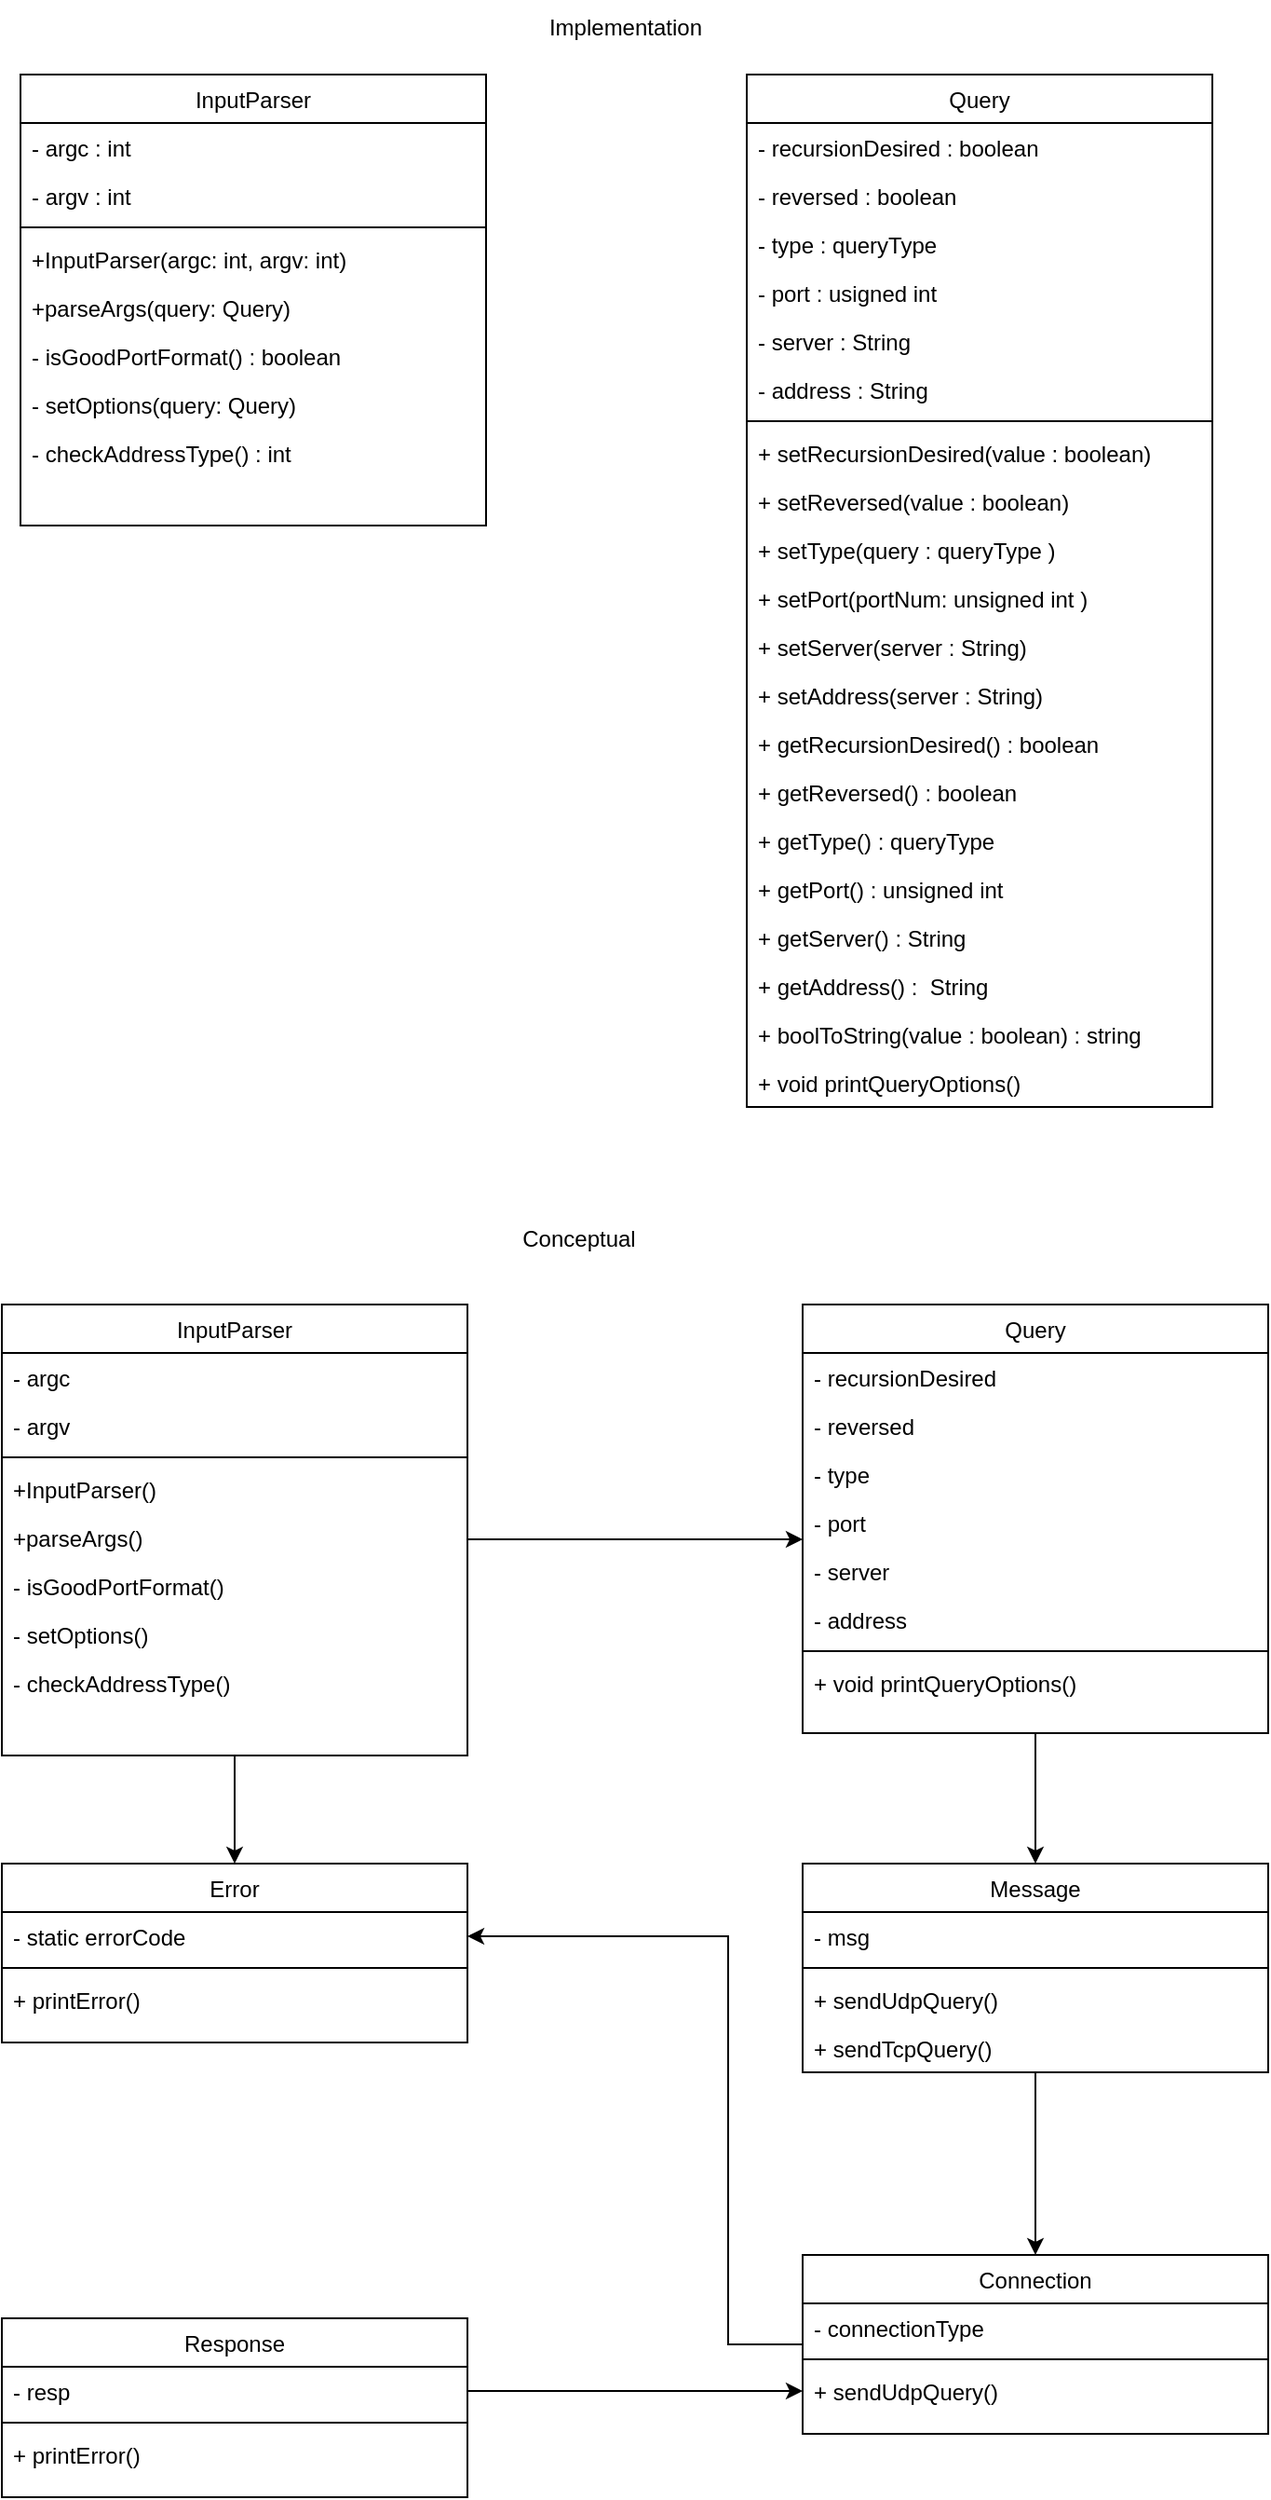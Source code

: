 <mxfile version="22.0.0" type="device">
  <diagram id="C5RBs43oDa-KdzZeNtuy" name="Page-1">
    <mxGraphModel dx="954" dy="642" grid="1" gridSize="10" guides="1" tooltips="1" connect="1" arrows="1" fold="1" page="1" pageScale="1" pageWidth="827" pageHeight="1169" math="0" shadow="0">
      <root>
        <mxCell id="WIyWlLk6GJQsqaUBKTNV-0" />
        <mxCell id="WIyWlLk6GJQsqaUBKTNV-1" parent="WIyWlLk6GJQsqaUBKTNV-0" />
        <mxCell id="zkfFHV4jXpPFQw0GAbJ--0" value="InputParser" style="swimlane;fontStyle=0;align=center;verticalAlign=top;childLayout=stackLayout;horizontal=1;startSize=26;horizontalStack=0;resizeParent=1;resizeLast=0;collapsible=1;marginBottom=0;rounded=0;shadow=0;strokeWidth=1;" parent="WIyWlLk6GJQsqaUBKTNV-1" vertex="1">
          <mxGeometry x="80" y="70" width="250" height="242" as="geometry">
            <mxRectangle x="230" y="140" width="160" height="26" as="alternateBounds" />
          </mxGeometry>
        </mxCell>
        <mxCell id="zkfFHV4jXpPFQw0GAbJ--1" value="- argc : int" style="text;align=left;verticalAlign=top;spacingLeft=4;spacingRight=4;overflow=hidden;rotatable=0;points=[[0,0.5],[1,0.5]];portConstraint=eastwest;" parent="zkfFHV4jXpPFQw0GAbJ--0" vertex="1">
          <mxGeometry y="26" width="250" height="26" as="geometry" />
        </mxCell>
        <mxCell id="zkfFHV4jXpPFQw0GAbJ--2" value="- argv : int" style="text;align=left;verticalAlign=top;spacingLeft=4;spacingRight=4;overflow=hidden;rotatable=0;points=[[0,0.5],[1,0.5]];portConstraint=eastwest;rounded=0;shadow=0;html=0;" parent="zkfFHV4jXpPFQw0GAbJ--0" vertex="1">
          <mxGeometry y="52" width="250" height="26" as="geometry" />
        </mxCell>
        <mxCell id="zkfFHV4jXpPFQw0GAbJ--4" value="" style="line;html=1;strokeWidth=1;align=left;verticalAlign=middle;spacingTop=-1;spacingLeft=3;spacingRight=3;rotatable=0;labelPosition=right;points=[];portConstraint=eastwest;" parent="zkfFHV4jXpPFQw0GAbJ--0" vertex="1">
          <mxGeometry y="78" width="250" height="8" as="geometry" />
        </mxCell>
        <mxCell id="zkfFHV4jXpPFQw0GAbJ--5" value="+InputParser(argc: int, argv: int)" style="text;align=left;verticalAlign=top;spacingLeft=4;spacingRight=4;overflow=hidden;rotatable=0;points=[[0,0.5],[1,0.5]];portConstraint=eastwest;" parent="zkfFHV4jXpPFQw0GAbJ--0" vertex="1">
          <mxGeometry y="86" width="250" height="26" as="geometry" />
        </mxCell>
        <mxCell id="okE6w0gMdLFZyWfZEo8r-0" value="+parseArgs(query: Query) " style="text;align=left;verticalAlign=top;spacingLeft=4;spacingRight=4;overflow=hidden;rotatable=0;points=[[0,0.5],[1,0.5]];portConstraint=eastwest;" parent="zkfFHV4jXpPFQw0GAbJ--0" vertex="1">
          <mxGeometry y="112" width="250" height="26" as="geometry" />
        </mxCell>
        <mxCell id="okE6w0gMdLFZyWfZEo8r-1" value="- isGoodPortFormat() : boolean" style="text;align=left;verticalAlign=top;spacingLeft=4;spacingRight=4;overflow=hidden;rotatable=0;points=[[0,0.5],[1,0.5]];portConstraint=eastwest;" parent="zkfFHV4jXpPFQw0GAbJ--0" vertex="1">
          <mxGeometry y="138" width="250" height="26" as="geometry" />
        </mxCell>
        <mxCell id="okE6w0gMdLFZyWfZEo8r-2" value="- setOptions(query: Query)" style="text;align=left;verticalAlign=top;spacingLeft=4;spacingRight=4;overflow=hidden;rotatable=0;points=[[0,0.5],[1,0.5]];portConstraint=eastwest;" parent="zkfFHV4jXpPFQw0GAbJ--0" vertex="1">
          <mxGeometry y="164" width="250" height="26" as="geometry" />
        </mxCell>
        <mxCell id="okE6w0gMdLFZyWfZEo8r-3" value="- checkAddressType() : int" style="text;align=left;verticalAlign=top;spacingLeft=4;spacingRight=4;overflow=hidden;rotatable=0;points=[[0,0.5],[1,0.5]];portConstraint=eastwest;" parent="zkfFHV4jXpPFQw0GAbJ--0" vertex="1">
          <mxGeometry y="190" width="250" height="26" as="geometry" />
        </mxCell>
        <mxCell id="okE6w0gMdLFZyWfZEo8r-6" value="Query" style="swimlane;fontStyle=0;align=center;verticalAlign=top;childLayout=stackLayout;horizontal=1;startSize=26;horizontalStack=0;resizeParent=1;resizeLast=0;collapsible=1;marginBottom=0;rounded=0;shadow=0;strokeWidth=1;" parent="WIyWlLk6GJQsqaUBKTNV-1" vertex="1">
          <mxGeometry x="470" y="70" width="250" height="554" as="geometry">
            <mxRectangle x="470" y="70" width="160" height="26" as="alternateBounds" />
          </mxGeometry>
        </mxCell>
        <mxCell id="okE6w0gMdLFZyWfZEo8r-7" value="- recursionDesired : boolean&#xa;" style="text;align=left;verticalAlign=top;spacingLeft=4;spacingRight=4;overflow=hidden;rotatable=0;points=[[0,0.5],[1,0.5]];portConstraint=eastwest;" parent="okE6w0gMdLFZyWfZEo8r-6" vertex="1">
          <mxGeometry y="26" width="250" height="26" as="geometry" />
        </mxCell>
        <mxCell id="okE6w0gMdLFZyWfZEo8r-15" value="- reversed : boolean" style="text;align=left;verticalAlign=top;spacingLeft=4;spacingRight=4;overflow=hidden;rotatable=0;points=[[0,0.5],[1,0.5]];portConstraint=eastwest;" parent="okE6w0gMdLFZyWfZEo8r-6" vertex="1">
          <mxGeometry y="52" width="250" height="26" as="geometry" />
        </mxCell>
        <mxCell id="okE6w0gMdLFZyWfZEo8r-16" value="- type : queryType" style="text;align=left;verticalAlign=top;spacingLeft=4;spacingRight=4;overflow=hidden;rotatable=0;points=[[0,0.5],[1,0.5]];portConstraint=eastwest;" parent="okE6w0gMdLFZyWfZEo8r-6" vertex="1">
          <mxGeometry y="78" width="250" height="26" as="geometry" />
        </mxCell>
        <mxCell id="okE6w0gMdLFZyWfZEo8r-17" value="- port : usigned int&#xa;" style="text;align=left;verticalAlign=top;spacingLeft=4;spacingRight=4;overflow=hidden;rotatable=0;points=[[0,0.5],[1,0.5]];portConstraint=eastwest;" parent="okE6w0gMdLFZyWfZEo8r-6" vertex="1">
          <mxGeometry y="104" width="250" height="26" as="geometry" />
        </mxCell>
        <mxCell id="okE6w0gMdLFZyWfZEo8r-18" value="- server : String" style="text;align=left;verticalAlign=top;spacingLeft=4;spacingRight=4;overflow=hidden;rotatable=0;points=[[0,0.5],[1,0.5]];portConstraint=eastwest;" parent="okE6w0gMdLFZyWfZEo8r-6" vertex="1">
          <mxGeometry y="130" width="250" height="26" as="geometry" />
        </mxCell>
        <mxCell id="okE6w0gMdLFZyWfZEo8r-8" value="- address : String" style="text;align=left;verticalAlign=top;spacingLeft=4;spacingRight=4;overflow=hidden;rotatable=0;points=[[0,0.5],[1,0.5]];portConstraint=eastwest;rounded=0;shadow=0;html=0;" parent="okE6w0gMdLFZyWfZEo8r-6" vertex="1">
          <mxGeometry y="156" width="250" height="26" as="geometry" />
        </mxCell>
        <mxCell id="okE6w0gMdLFZyWfZEo8r-9" value="" style="line;html=1;strokeWidth=1;align=left;verticalAlign=middle;spacingTop=-1;spacingLeft=3;spacingRight=3;rotatable=0;labelPosition=right;points=[];portConstraint=eastwest;" parent="okE6w0gMdLFZyWfZEo8r-6" vertex="1">
          <mxGeometry y="182" width="250" height="8" as="geometry" />
        </mxCell>
        <mxCell id="okE6w0gMdLFZyWfZEo8r-10" value="+ setRecursionDesired(value : boolean)" style="text;align=left;verticalAlign=top;spacingLeft=4;spacingRight=4;overflow=hidden;rotatable=0;points=[[0,0.5],[1,0.5]];portConstraint=eastwest;" parent="okE6w0gMdLFZyWfZEo8r-6" vertex="1">
          <mxGeometry y="190" width="250" height="26" as="geometry" />
        </mxCell>
        <mxCell id="okE6w0gMdLFZyWfZEo8r-19" value="+ setReversed(value : boolean)" style="text;align=left;verticalAlign=top;spacingLeft=4;spacingRight=4;overflow=hidden;rotatable=0;points=[[0,0.5],[1,0.5]];portConstraint=eastwest;" parent="okE6w0gMdLFZyWfZEo8r-6" vertex="1">
          <mxGeometry y="216" width="250" height="26" as="geometry" />
        </mxCell>
        <mxCell id="okE6w0gMdLFZyWfZEo8r-23" value="+ setType(query : queryType )" style="text;align=left;verticalAlign=top;spacingLeft=4;spacingRight=4;overflow=hidden;rotatable=0;points=[[0,0.5],[1,0.5]];portConstraint=eastwest;" parent="okE6w0gMdLFZyWfZEo8r-6" vertex="1">
          <mxGeometry y="242" width="250" height="26" as="geometry" />
        </mxCell>
        <mxCell id="okE6w0gMdLFZyWfZEo8r-24" value="+ setPort(portNum: unsigned int )" style="text;align=left;verticalAlign=top;spacingLeft=4;spacingRight=4;overflow=hidden;rotatable=0;points=[[0,0.5],[1,0.5]];portConstraint=eastwest;" parent="okE6w0gMdLFZyWfZEo8r-6" vertex="1">
          <mxGeometry y="268" width="250" height="26" as="geometry" />
        </mxCell>
        <mxCell id="okE6w0gMdLFZyWfZEo8r-25" value="+ setServer(server : String)" style="text;align=left;verticalAlign=top;spacingLeft=4;spacingRight=4;overflow=hidden;rotatable=0;points=[[0,0.5],[1,0.5]];portConstraint=eastwest;" parent="okE6w0gMdLFZyWfZEo8r-6" vertex="1">
          <mxGeometry y="294" width="250" height="26" as="geometry" />
        </mxCell>
        <mxCell id="okE6w0gMdLFZyWfZEo8r-26" value="+ setAddress(server : String)" style="text;align=left;verticalAlign=top;spacingLeft=4;spacingRight=4;overflow=hidden;rotatable=0;points=[[0,0.5],[1,0.5]];portConstraint=eastwest;" parent="okE6w0gMdLFZyWfZEo8r-6" vertex="1">
          <mxGeometry y="320" width="250" height="26" as="geometry" />
        </mxCell>
        <mxCell id="okE6w0gMdLFZyWfZEo8r-27" value="+ getRecursionDesired() : boolean" style="text;align=left;verticalAlign=top;spacingLeft=4;spacingRight=4;overflow=hidden;rotatable=0;points=[[0,0.5],[1,0.5]];portConstraint=eastwest;" parent="okE6w0gMdLFZyWfZEo8r-6" vertex="1">
          <mxGeometry y="346" width="250" height="26" as="geometry" />
        </mxCell>
        <mxCell id="okE6w0gMdLFZyWfZEo8r-33" value="+ getReversed() : boolean" style="text;align=left;verticalAlign=top;spacingLeft=4;spacingRight=4;overflow=hidden;rotatable=0;points=[[0,0.5],[1,0.5]];portConstraint=eastwest;" parent="okE6w0gMdLFZyWfZEo8r-6" vertex="1">
          <mxGeometry y="372" width="250" height="26" as="geometry" />
        </mxCell>
        <mxCell id="okE6w0gMdLFZyWfZEo8r-34" value="+ getType() : queryType" style="text;align=left;verticalAlign=top;spacingLeft=4;spacingRight=4;overflow=hidden;rotatable=0;points=[[0,0.5],[1,0.5]];portConstraint=eastwest;" parent="okE6w0gMdLFZyWfZEo8r-6" vertex="1">
          <mxGeometry y="398" width="250" height="26" as="geometry" />
        </mxCell>
        <mxCell id="okE6w0gMdLFZyWfZEo8r-35" value="+ getPort() : unsigned int" style="text;align=left;verticalAlign=top;spacingLeft=4;spacingRight=4;overflow=hidden;rotatable=0;points=[[0,0.5],[1,0.5]];portConstraint=eastwest;" parent="okE6w0gMdLFZyWfZEo8r-6" vertex="1">
          <mxGeometry y="424" width="250" height="26" as="geometry" />
        </mxCell>
        <mxCell id="okE6w0gMdLFZyWfZEo8r-36" value="+ getServer() : String" style="text;align=left;verticalAlign=top;spacingLeft=4;spacingRight=4;overflow=hidden;rotatable=0;points=[[0,0.5],[1,0.5]];portConstraint=eastwest;" parent="okE6w0gMdLFZyWfZEo8r-6" vertex="1">
          <mxGeometry y="450" width="250" height="26" as="geometry" />
        </mxCell>
        <mxCell id="okE6w0gMdLFZyWfZEo8r-37" value="+ getAddress() :  String" style="text;align=left;verticalAlign=top;spacingLeft=4;spacingRight=4;overflow=hidden;rotatable=0;points=[[0,0.5],[1,0.5]];portConstraint=eastwest;" parent="okE6w0gMdLFZyWfZEo8r-6" vertex="1">
          <mxGeometry y="476" width="250" height="26" as="geometry" />
        </mxCell>
        <mxCell id="okE6w0gMdLFZyWfZEo8r-38" value="+ boolToString(value : boolean) : string" style="text;align=left;verticalAlign=top;spacingLeft=4;spacingRight=4;overflow=hidden;rotatable=0;points=[[0,0.5],[1,0.5]];portConstraint=eastwest;" parent="okE6w0gMdLFZyWfZEo8r-6" vertex="1">
          <mxGeometry y="502" width="250" height="26" as="geometry" />
        </mxCell>
        <mxCell id="okE6w0gMdLFZyWfZEo8r-40" value="+ void printQueryOptions()" style="text;align=left;verticalAlign=top;spacingLeft=4;spacingRight=4;overflow=hidden;rotatable=0;points=[[0,0.5],[1,0.5]];portConstraint=eastwest;" parent="okE6w0gMdLFZyWfZEo8r-6" vertex="1">
          <mxGeometry y="528" width="250" height="26" as="geometry" />
        </mxCell>
        <mxCell id="okE6w0gMdLFZyWfZEo8r-41" value="Error" style="swimlane;fontStyle=0;align=center;verticalAlign=top;childLayout=stackLayout;horizontal=1;startSize=26;horizontalStack=0;resizeParent=1;resizeLast=0;collapsible=1;marginBottom=0;rounded=0;shadow=0;strokeWidth=1;" parent="WIyWlLk6GJQsqaUBKTNV-1" vertex="1">
          <mxGeometry x="70" y="1030" width="250" height="96" as="geometry">
            <mxRectangle x="230" y="140" width="160" height="26" as="alternateBounds" />
          </mxGeometry>
        </mxCell>
        <mxCell id="okE6w0gMdLFZyWfZEo8r-42" value="- static errorCode" style="text;align=left;verticalAlign=top;spacingLeft=4;spacingRight=4;overflow=hidden;rotatable=0;points=[[0,0.5],[1,0.5]];portConstraint=eastwest;" parent="okE6w0gMdLFZyWfZEo8r-41" vertex="1">
          <mxGeometry y="26" width="250" height="26" as="geometry" />
        </mxCell>
        <mxCell id="okE6w0gMdLFZyWfZEo8r-44" value="" style="line;html=1;strokeWidth=1;align=left;verticalAlign=middle;spacingTop=-1;spacingLeft=3;spacingRight=3;rotatable=0;labelPosition=right;points=[];portConstraint=eastwest;" parent="okE6w0gMdLFZyWfZEo8r-41" vertex="1">
          <mxGeometry y="52" width="250" height="8" as="geometry" />
        </mxCell>
        <mxCell id="okE6w0gMdLFZyWfZEo8r-45" value="+ printError()" style="text;align=left;verticalAlign=top;spacingLeft=4;spacingRight=4;overflow=hidden;rotatable=0;points=[[0,0.5],[1,0.5]];portConstraint=eastwest;" parent="okE6w0gMdLFZyWfZEo8r-41" vertex="1">
          <mxGeometry y="60" width="250" height="26" as="geometry" />
        </mxCell>
        <mxCell id="vrOsaKCpF2zEFsu8vKzf-0" style="edgeStyle=orthogonalEdgeStyle;rounded=0;orthogonalLoop=1;jettySize=auto;html=1;exitX=0.5;exitY=1;exitDx=0;exitDy=0;entryX=0.5;entryY=0;entryDx=0;entryDy=0;" edge="1" parent="WIyWlLk6GJQsqaUBKTNV-1" source="okE6w0gMdLFZyWfZEo8r-50" target="okE6w0gMdLFZyWfZEo8r-93">
          <mxGeometry relative="1" as="geometry" />
        </mxCell>
        <mxCell id="okE6w0gMdLFZyWfZEo8r-50" value="Query" style="swimlane;fontStyle=0;align=center;verticalAlign=top;childLayout=stackLayout;horizontal=1;startSize=26;horizontalStack=0;resizeParent=1;resizeLast=0;collapsible=1;marginBottom=0;rounded=0;shadow=0;strokeWidth=1;" parent="WIyWlLk6GJQsqaUBKTNV-1" vertex="1">
          <mxGeometry x="500" y="730" width="250" height="230" as="geometry">
            <mxRectangle x="470" y="70" width="160" height="26" as="alternateBounds" />
          </mxGeometry>
        </mxCell>
        <mxCell id="okE6w0gMdLFZyWfZEo8r-51" value="- recursionDesired " style="text;align=left;verticalAlign=top;spacingLeft=4;spacingRight=4;overflow=hidden;rotatable=0;points=[[0,0.5],[1,0.5]];portConstraint=eastwest;" parent="okE6w0gMdLFZyWfZEo8r-50" vertex="1">
          <mxGeometry y="26" width="250" height="26" as="geometry" />
        </mxCell>
        <mxCell id="okE6w0gMdLFZyWfZEo8r-52" value="- reversed " style="text;align=left;verticalAlign=top;spacingLeft=4;spacingRight=4;overflow=hidden;rotatable=0;points=[[0,0.5],[1,0.5]];portConstraint=eastwest;" parent="okE6w0gMdLFZyWfZEo8r-50" vertex="1">
          <mxGeometry y="52" width="250" height="26" as="geometry" />
        </mxCell>
        <mxCell id="okE6w0gMdLFZyWfZEo8r-53" value="- type " style="text;align=left;verticalAlign=top;spacingLeft=4;spacingRight=4;overflow=hidden;rotatable=0;points=[[0,0.5],[1,0.5]];portConstraint=eastwest;" parent="okE6w0gMdLFZyWfZEo8r-50" vertex="1">
          <mxGeometry y="78" width="250" height="26" as="geometry" />
        </mxCell>
        <mxCell id="okE6w0gMdLFZyWfZEo8r-54" value="- port " style="text;align=left;verticalAlign=top;spacingLeft=4;spacingRight=4;overflow=hidden;rotatable=0;points=[[0,0.5],[1,0.5]];portConstraint=eastwest;" parent="okE6w0gMdLFZyWfZEo8r-50" vertex="1">
          <mxGeometry y="104" width="250" height="26" as="geometry" />
        </mxCell>
        <mxCell id="okE6w0gMdLFZyWfZEo8r-55" value="- server " style="text;align=left;verticalAlign=top;spacingLeft=4;spacingRight=4;overflow=hidden;rotatable=0;points=[[0,0.5],[1,0.5]];portConstraint=eastwest;" parent="okE6w0gMdLFZyWfZEo8r-50" vertex="1">
          <mxGeometry y="130" width="250" height="26" as="geometry" />
        </mxCell>
        <mxCell id="okE6w0gMdLFZyWfZEo8r-56" value="- address " style="text;align=left;verticalAlign=top;spacingLeft=4;spacingRight=4;overflow=hidden;rotatable=0;points=[[0,0.5],[1,0.5]];portConstraint=eastwest;rounded=0;shadow=0;html=0;" parent="okE6w0gMdLFZyWfZEo8r-50" vertex="1">
          <mxGeometry y="156" width="250" height="26" as="geometry" />
        </mxCell>
        <mxCell id="okE6w0gMdLFZyWfZEo8r-57" value="" style="line;html=1;strokeWidth=1;align=left;verticalAlign=middle;spacingTop=-1;spacingLeft=3;spacingRight=3;rotatable=0;labelPosition=right;points=[];portConstraint=eastwest;" parent="okE6w0gMdLFZyWfZEo8r-50" vertex="1">
          <mxGeometry y="182" width="250" height="8" as="geometry" />
        </mxCell>
        <mxCell id="okE6w0gMdLFZyWfZEo8r-71" value="+ void printQueryOptions()" style="text;align=left;verticalAlign=top;spacingLeft=4;spacingRight=4;overflow=hidden;rotatable=0;points=[[0,0.5],[1,0.5]];portConstraint=eastwest;" parent="okE6w0gMdLFZyWfZEo8r-50" vertex="1">
          <mxGeometry y="190" width="250" height="26" as="geometry" />
        </mxCell>
        <mxCell id="okE6w0gMdLFZyWfZEo8r-72" value="Implementation" style="text;html=1;strokeColor=none;fillColor=none;align=center;verticalAlign=middle;whiteSpace=wrap;rounded=0;" parent="WIyWlLk6GJQsqaUBKTNV-1" vertex="1">
          <mxGeometry x="330" y="30" width="150" height="30" as="geometry" />
        </mxCell>
        <mxCell id="okE6w0gMdLFZyWfZEo8r-73" value="Conceptual" style="text;html=1;strokeColor=none;fillColor=none;align=center;verticalAlign=middle;whiteSpace=wrap;rounded=0;" parent="WIyWlLk6GJQsqaUBKTNV-1" vertex="1">
          <mxGeometry x="350" y="680" width="60" height="30" as="geometry" />
        </mxCell>
        <mxCell id="okE6w0gMdLFZyWfZEo8r-105" style="edgeStyle=orthogonalEdgeStyle;rounded=0;orthogonalLoop=1;jettySize=auto;html=1;exitX=0.5;exitY=1;exitDx=0;exitDy=0;entryX=0.5;entryY=0;entryDx=0;entryDy=0;" parent="WIyWlLk6GJQsqaUBKTNV-1" source="okE6w0gMdLFZyWfZEo8r-75" target="okE6w0gMdLFZyWfZEo8r-41" edge="1">
          <mxGeometry relative="1" as="geometry" />
        </mxCell>
        <mxCell id="okE6w0gMdLFZyWfZEo8r-75" value="InputParser" style="swimlane;fontStyle=0;align=center;verticalAlign=top;childLayout=stackLayout;horizontal=1;startSize=26;horizontalStack=0;resizeParent=1;resizeLast=0;collapsible=1;marginBottom=0;rounded=0;shadow=0;strokeWidth=1;" parent="WIyWlLk6GJQsqaUBKTNV-1" vertex="1">
          <mxGeometry x="70" y="730" width="250" height="242" as="geometry">
            <mxRectangle x="230" y="140" width="160" height="26" as="alternateBounds" />
          </mxGeometry>
        </mxCell>
        <mxCell id="okE6w0gMdLFZyWfZEo8r-76" value="- argc " style="text;align=left;verticalAlign=top;spacingLeft=4;spacingRight=4;overflow=hidden;rotatable=0;points=[[0,0.5],[1,0.5]];portConstraint=eastwest;" parent="okE6w0gMdLFZyWfZEo8r-75" vertex="1">
          <mxGeometry y="26" width="250" height="26" as="geometry" />
        </mxCell>
        <mxCell id="okE6w0gMdLFZyWfZEo8r-77" value="- argv " style="text;align=left;verticalAlign=top;spacingLeft=4;spacingRight=4;overflow=hidden;rotatable=0;points=[[0,0.5],[1,0.5]];portConstraint=eastwest;rounded=0;shadow=0;html=0;" parent="okE6w0gMdLFZyWfZEo8r-75" vertex="1">
          <mxGeometry y="52" width="250" height="26" as="geometry" />
        </mxCell>
        <mxCell id="okE6w0gMdLFZyWfZEo8r-78" value="" style="line;html=1;strokeWidth=1;align=left;verticalAlign=middle;spacingTop=-1;spacingLeft=3;spacingRight=3;rotatable=0;labelPosition=right;points=[];portConstraint=eastwest;" parent="okE6w0gMdLFZyWfZEo8r-75" vertex="1">
          <mxGeometry y="78" width="250" height="8" as="geometry" />
        </mxCell>
        <mxCell id="okE6w0gMdLFZyWfZEo8r-79" value="+InputParser()" style="text;align=left;verticalAlign=top;spacingLeft=4;spacingRight=4;overflow=hidden;rotatable=0;points=[[0,0.5],[1,0.5]];portConstraint=eastwest;" parent="okE6w0gMdLFZyWfZEo8r-75" vertex="1">
          <mxGeometry y="86" width="250" height="26" as="geometry" />
        </mxCell>
        <mxCell id="okE6w0gMdLFZyWfZEo8r-80" value="+parseArgs() " style="text;align=left;verticalAlign=top;spacingLeft=4;spacingRight=4;overflow=hidden;rotatable=0;points=[[0,0.5],[1,0.5]];portConstraint=eastwest;" parent="okE6w0gMdLFZyWfZEo8r-75" vertex="1">
          <mxGeometry y="112" width="250" height="26" as="geometry" />
        </mxCell>
        <mxCell id="okE6w0gMdLFZyWfZEo8r-81" value="- isGoodPortFormat() " style="text;align=left;verticalAlign=top;spacingLeft=4;spacingRight=4;overflow=hidden;rotatable=0;points=[[0,0.5],[1,0.5]];portConstraint=eastwest;" parent="okE6w0gMdLFZyWfZEo8r-75" vertex="1">
          <mxGeometry y="138" width="250" height="26" as="geometry" />
        </mxCell>
        <mxCell id="okE6w0gMdLFZyWfZEo8r-82" value="- setOptions()" style="text;align=left;verticalAlign=top;spacingLeft=4;spacingRight=4;overflow=hidden;rotatable=0;points=[[0,0.5],[1,0.5]];portConstraint=eastwest;" parent="okE6w0gMdLFZyWfZEo8r-75" vertex="1">
          <mxGeometry y="164" width="250" height="26" as="geometry" />
        </mxCell>
        <mxCell id="okE6w0gMdLFZyWfZEo8r-83" value="- checkAddressType() " style="text;align=left;verticalAlign=top;spacingLeft=4;spacingRight=4;overflow=hidden;rotatable=0;points=[[0,0.5],[1,0.5]];portConstraint=eastwest;" parent="okE6w0gMdLFZyWfZEo8r-75" vertex="1">
          <mxGeometry y="190" width="250" height="26" as="geometry" />
        </mxCell>
        <mxCell id="vrOsaKCpF2zEFsu8vKzf-5" style="edgeStyle=orthogonalEdgeStyle;rounded=0;orthogonalLoop=1;jettySize=auto;html=1;entryX=1;entryY=0.5;entryDx=0;entryDy=0;" edge="1" parent="WIyWlLk6GJQsqaUBKTNV-1" source="okE6w0gMdLFZyWfZEo8r-84" target="okE6w0gMdLFZyWfZEo8r-42">
          <mxGeometry relative="1" as="geometry">
            <Array as="points">
              <mxPoint x="460" y="1288" />
              <mxPoint x="460" y="1069" />
            </Array>
          </mxGeometry>
        </mxCell>
        <mxCell id="okE6w0gMdLFZyWfZEo8r-84" value="Connection" style="swimlane;fontStyle=0;align=center;verticalAlign=top;childLayout=stackLayout;horizontal=1;startSize=26;horizontalStack=0;resizeParent=1;resizeLast=0;collapsible=1;marginBottom=0;rounded=0;shadow=0;strokeWidth=1;" parent="WIyWlLk6GJQsqaUBKTNV-1" vertex="1">
          <mxGeometry x="500" y="1240" width="250" height="96" as="geometry">
            <mxRectangle x="230" y="140" width="160" height="26" as="alternateBounds" />
          </mxGeometry>
        </mxCell>
        <mxCell id="okE6w0gMdLFZyWfZEo8r-85" value="- connectionType" style="text;align=left;verticalAlign=top;spacingLeft=4;spacingRight=4;overflow=hidden;rotatable=0;points=[[0,0.5],[1,0.5]];portConstraint=eastwest;" parent="okE6w0gMdLFZyWfZEo8r-84" vertex="1">
          <mxGeometry y="26" width="250" height="26" as="geometry" />
        </mxCell>
        <mxCell id="okE6w0gMdLFZyWfZEo8r-86" value="" style="line;html=1;strokeWidth=1;align=left;verticalAlign=middle;spacingTop=-1;spacingLeft=3;spacingRight=3;rotatable=0;labelPosition=right;points=[];portConstraint=eastwest;" parent="okE6w0gMdLFZyWfZEo8r-84" vertex="1">
          <mxGeometry y="52" width="250" height="8" as="geometry" />
        </mxCell>
        <mxCell id="okE6w0gMdLFZyWfZEo8r-87" value="+ sendUdpQuery()" style="text;align=left;verticalAlign=top;spacingLeft=4;spacingRight=4;overflow=hidden;rotatable=0;points=[[0,0.5],[1,0.5]];portConstraint=eastwest;" parent="okE6w0gMdLFZyWfZEo8r-84" vertex="1">
          <mxGeometry y="60" width="250" height="26" as="geometry" />
        </mxCell>
        <mxCell id="okE6w0gMdLFZyWfZEo8r-92" style="edgeStyle=orthogonalEdgeStyle;rounded=0;orthogonalLoop=1;jettySize=auto;html=1;exitX=1;exitY=0.5;exitDx=0;exitDy=0;entryX=0;entryY=0.5;entryDx=0;entryDy=0;" parent="WIyWlLk6GJQsqaUBKTNV-1" edge="1">
          <mxGeometry relative="1" as="geometry">
            <mxPoint x="320" y="856" as="sourcePoint" />
            <mxPoint x="500" y="856" as="targetPoint" />
          </mxGeometry>
        </mxCell>
        <mxCell id="vrOsaKCpF2zEFsu8vKzf-3" style="edgeStyle=orthogonalEdgeStyle;rounded=0;orthogonalLoop=1;jettySize=auto;html=1;entryX=0.5;entryY=0;entryDx=0;entryDy=0;" edge="1" parent="WIyWlLk6GJQsqaUBKTNV-1" source="okE6w0gMdLFZyWfZEo8r-93" target="okE6w0gMdLFZyWfZEo8r-84">
          <mxGeometry relative="1" as="geometry" />
        </mxCell>
        <mxCell id="okE6w0gMdLFZyWfZEo8r-93" value="Message" style="swimlane;fontStyle=0;align=center;verticalAlign=top;childLayout=stackLayout;horizontal=1;startSize=26;horizontalStack=0;resizeParent=1;resizeLast=0;collapsible=1;marginBottom=0;rounded=0;shadow=0;strokeWidth=1;" parent="WIyWlLk6GJQsqaUBKTNV-1" vertex="1">
          <mxGeometry x="500" y="1030" width="250" height="112" as="geometry">
            <mxRectangle x="230" y="140" width="160" height="26" as="alternateBounds" />
          </mxGeometry>
        </mxCell>
        <mxCell id="okE6w0gMdLFZyWfZEo8r-94" value="- msg" style="text;align=left;verticalAlign=top;spacingLeft=4;spacingRight=4;overflow=hidden;rotatable=0;points=[[0,0.5],[1,0.5]];portConstraint=eastwest;" parent="okE6w0gMdLFZyWfZEo8r-93" vertex="1">
          <mxGeometry y="26" width="250" height="26" as="geometry" />
        </mxCell>
        <mxCell id="okE6w0gMdLFZyWfZEo8r-95" value="" style="line;html=1;strokeWidth=1;align=left;verticalAlign=middle;spacingTop=-1;spacingLeft=3;spacingRight=3;rotatable=0;labelPosition=right;points=[];portConstraint=eastwest;" parent="okE6w0gMdLFZyWfZEo8r-93" vertex="1">
          <mxGeometry y="52" width="250" height="8" as="geometry" />
        </mxCell>
        <mxCell id="okE6w0gMdLFZyWfZEo8r-96" value="+ sendUdpQuery()" style="text;align=left;verticalAlign=top;spacingLeft=4;spacingRight=4;overflow=hidden;rotatable=0;points=[[0,0.5],[1,0.5]];portConstraint=eastwest;" parent="okE6w0gMdLFZyWfZEo8r-93" vertex="1">
          <mxGeometry y="60" width="250" height="26" as="geometry" />
        </mxCell>
        <mxCell id="okE6w0gMdLFZyWfZEo8r-109" value="+ sendTcpQuery()" style="text;align=left;verticalAlign=top;spacingLeft=4;spacingRight=4;overflow=hidden;rotatable=0;points=[[0,0.5],[1,0.5]];portConstraint=eastwest;" parent="okE6w0gMdLFZyWfZEo8r-93" vertex="1">
          <mxGeometry y="86" width="250" height="26" as="geometry" />
        </mxCell>
        <mxCell id="okE6w0gMdLFZyWfZEo8r-100" value="Response" style="swimlane;fontStyle=0;align=center;verticalAlign=top;childLayout=stackLayout;horizontal=1;startSize=26;horizontalStack=0;resizeParent=1;resizeLast=0;collapsible=1;marginBottom=0;rounded=0;shadow=0;strokeWidth=1;" parent="WIyWlLk6GJQsqaUBKTNV-1" vertex="1">
          <mxGeometry x="70" y="1274" width="250" height="96" as="geometry">
            <mxRectangle x="230" y="140" width="160" height="26" as="alternateBounds" />
          </mxGeometry>
        </mxCell>
        <mxCell id="okE6w0gMdLFZyWfZEo8r-101" value="- resp" style="text;align=left;verticalAlign=top;spacingLeft=4;spacingRight=4;overflow=hidden;rotatable=0;points=[[0,0.5],[1,0.5]];portConstraint=eastwest;" parent="okE6w0gMdLFZyWfZEo8r-100" vertex="1">
          <mxGeometry y="26" width="250" height="26" as="geometry" />
        </mxCell>
        <mxCell id="okE6w0gMdLFZyWfZEo8r-102" value="" style="line;html=1;strokeWidth=1;align=left;verticalAlign=middle;spacingTop=-1;spacingLeft=3;spacingRight=3;rotatable=0;labelPosition=right;points=[];portConstraint=eastwest;" parent="okE6w0gMdLFZyWfZEo8r-100" vertex="1">
          <mxGeometry y="52" width="250" height="8" as="geometry" />
        </mxCell>
        <mxCell id="okE6w0gMdLFZyWfZEo8r-103" value="+ printError()" style="text;align=left;verticalAlign=top;spacingLeft=4;spacingRight=4;overflow=hidden;rotatable=0;points=[[0,0.5],[1,0.5]];portConstraint=eastwest;" parent="okE6w0gMdLFZyWfZEo8r-100" vertex="1">
          <mxGeometry y="60" width="250" height="26" as="geometry" />
        </mxCell>
        <mxCell id="vrOsaKCpF2zEFsu8vKzf-4" style="edgeStyle=orthogonalEdgeStyle;rounded=0;orthogonalLoop=1;jettySize=auto;html=1;entryX=0;entryY=0.5;entryDx=0;entryDy=0;" edge="1" parent="WIyWlLk6GJQsqaUBKTNV-1" source="okE6w0gMdLFZyWfZEo8r-101" target="okE6w0gMdLFZyWfZEo8r-87">
          <mxGeometry relative="1" as="geometry" />
        </mxCell>
      </root>
    </mxGraphModel>
  </diagram>
</mxfile>
